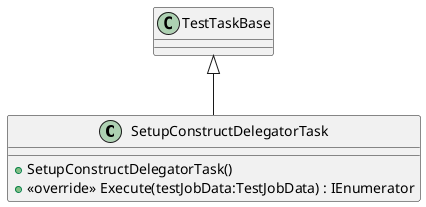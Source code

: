 @startuml
class SetupConstructDelegatorTask {
    + SetupConstructDelegatorTask()
    + <<override>> Execute(testJobData:TestJobData) : IEnumerator
}
TestTaskBase <|-- SetupConstructDelegatorTask
@enduml
